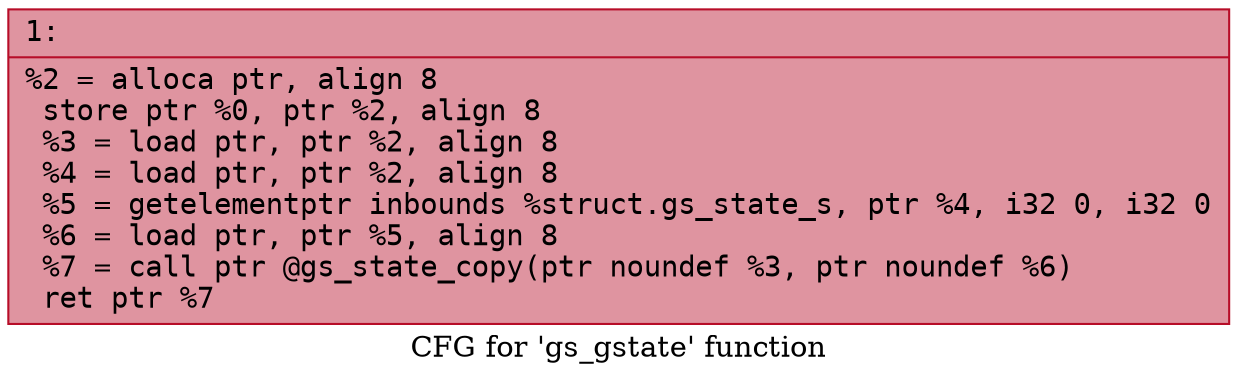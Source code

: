 digraph "CFG for 'gs_gstate' function" {
	label="CFG for 'gs_gstate' function";

	Node0x600000de79d0 [shape=record,color="#b70d28ff", style=filled, fillcolor="#b70d2870" fontname="Courier",label="{1:\l|  %2 = alloca ptr, align 8\l  store ptr %0, ptr %2, align 8\l  %3 = load ptr, ptr %2, align 8\l  %4 = load ptr, ptr %2, align 8\l  %5 = getelementptr inbounds %struct.gs_state_s, ptr %4, i32 0, i32 0\l  %6 = load ptr, ptr %5, align 8\l  %7 = call ptr @gs_state_copy(ptr noundef %3, ptr noundef %6)\l  ret ptr %7\l}"];
}
